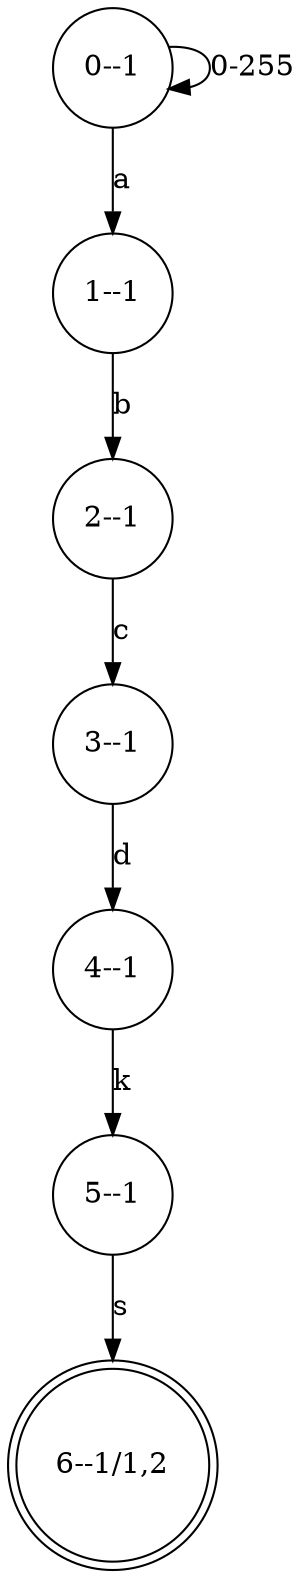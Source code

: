 digraph "NFA" {
 N0 [shape=circle,label="0--1",color="black"];
N0 -> N0 [label="0-255",color="black"];
N0 -> N1 [label="a",color="black"];
 N1 [shape=circle,label="1--1",color="black"];
N1 -> N2 [label="b",color="black"];
 N2 [shape=circle,label="2--1",color="black"];
N2 -> N3 [label="c",color="black"];
 N3 [shape=circle,label="3--1",color="black"];
N3 -> N4 [label="d",color="black"];
 N4 [shape=circle,label="4--1",color="black"];
N4 -> N5 [label="k",color="black"];
 N5 [shape=circle,label="5--1",color="black"];
N5 -> N6 [label="s",color="black"];
 N6 [shape=doublecircle,label="6--1/1,2",color="black"];
}

